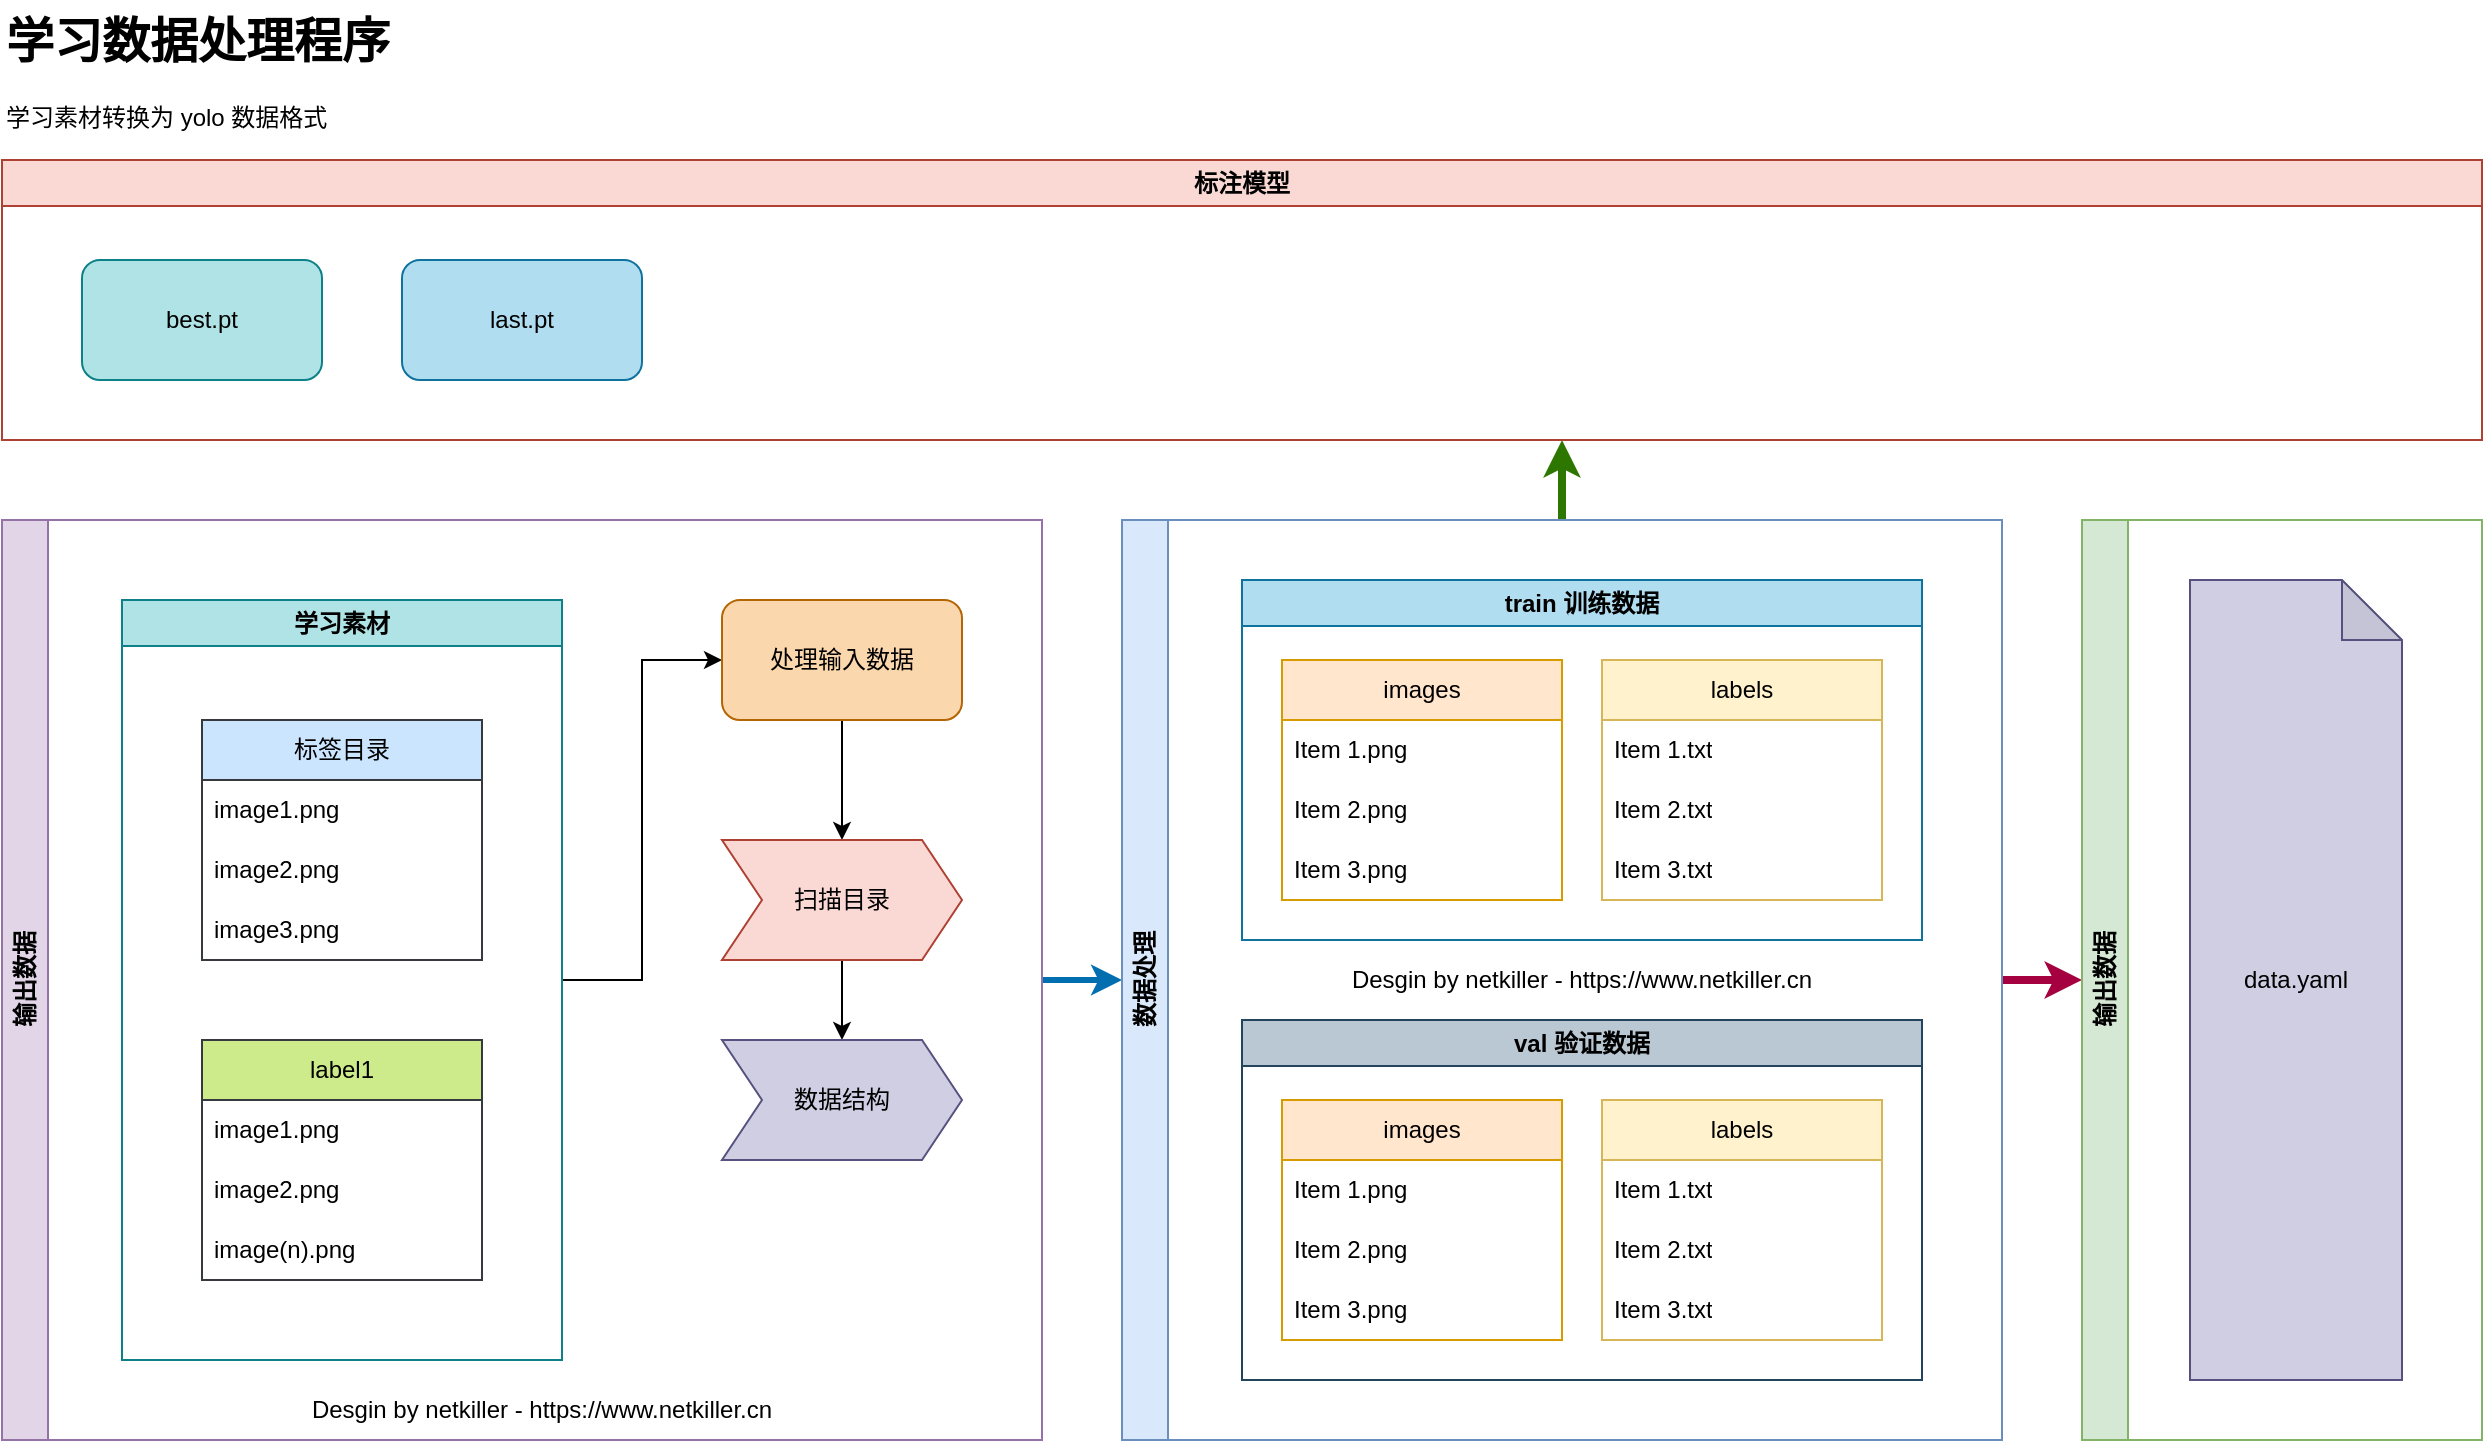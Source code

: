 <mxfile version="25.0.2" pages="5">
  <diagram name="第 1 页" id="Ffwltd-BkTj_wZPP68Y4">
    <mxGraphModel dx="2389" dy="1037" grid="1" gridSize="10" guides="1" tooltips="1" connect="1" arrows="1" fold="1" page="1" pageScale="1" pageWidth="827" pageHeight="1169" math="0" shadow="0">
      <root>
        <mxCell id="0" />
        <mxCell id="1" parent="0" />
        <mxCell id="ByIDOS2-gOjzDxIdcaOW-25" style="edgeStyle=orthogonalEdgeStyle;rounded=0;orthogonalLoop=1;jettySize=auto;html=1;strokeWidth=3;fillColor=#1ba1e2;strokeColor=#006EAF;" parent="1" source="ByIDOS2-gOjzDxIdcaOW-9" target="ByIDOS2-gOjzDxIdcaOW-24" edge="1">
          <mxGeometry relative="1" as="geometry" />
        </mxCell>
        <mxCell id="ByIDOS2-gOjzDxIdcaOW-9" value="输出数据" style="swimlane;horizontal=0;whiteSpace=wrap;html=1;fillColor=#e1d5e7;strokeColor=#9673a6;" parent="1" vertex="1">
          <mxGeometry x="-760" y="300" width="520" height="460" as="geometry" />
        </mxCell>
        <mxCell id="ByIDOS2-gOjzDxIdcaOW-19" style="edgeStyle=orthogonalEdgeStyle;rounded=0;orthogonalLoop=1;jettySize=auto;html=1;" parent="ByIDOS2-gOjzDxIdcaOW-9" source="ByIDOS2-gOjzDxIdcaOW-1" target="ByIDOS2-gOjzDxIdcaOW-18" edge="1">
          <mxGeometry relative="1" as="geometry" />
        </mxCell>
        <mxCell id="ByIDOS2-gOjzDxIdcaOW-1" value="学习素材" style="swimlane;whiteSpace=wrap;html=1;fillColor=#b0e3e6;strokeColor=#0e8088;" parent="ByIDOS2-gOjzDxIdcaOW-9" vertex="1">
          <mxGeometry x="60" y="40" width="220" height="380" as="geometry" />
        </mxCell>
        <mxCell id="ByIDOS2-gOjzDxIdcaOW-4" value="标签目录" style="swimlane;fontStyle=0;childLayout=stackLayout;horizontal=1;startSize=30;horizontalStack=0;resizeParent=1;resizeParentMax=0;resizeLast=0;collapsible=1;marginBottom=0;whiteSpace=wrap;html=1;fillColor=#cce5ff;strokeColor=#36393d;" parent="ByIDOS2-gOjzDxIdcaOW-1" vertex="1">
          <mxGeometry x="40" y="60" width="140" height="120" as="geometry" />
        </mxCell>
        <mxCell id="ByIDOS2-gOjzDxIdcaOW-5" value="image1.png" style="text;strokeColor=none;fillColor=none;align=left;verticalAlign=middle;spacingLeft=4;spacingRight=4;overflow=hidden;points=[[0,0.5],[1,0.5]];portConstraint=eastwest;rotatable=0;whiteSpace=wrap;html=1;" parent="ByIDOS2-gOjzDxIdcaOW-4" vertex="1">
          <mxGeometry y="30" width="140" height="30" as="geometry" />
        </mxCell>
        <mxCell id="ByIDOS2-gOjzDxIdcaOW-6" value="image2.png" style="text;strokeColor=none;fillColor=none;align=left;verticalAlign=middle;spacingLeft=4;spacingRight=4;overflow=hidden;points=[[0,0.5],[1,0.5]];portConstraint=eastwest;rotatable=0;whiteSpace=wrap;html=1;" parent="ByIDOS2-gOjzDxIdcaOW-4" vertex="1">
          <mxGeometry y="60" width="140" height="30" as="geometry" />
        </mxCell>
        <mxCell id="ByIDOS2-gOjzDxIdcaOW-7" value="image3.png" style="text;strokeColor=none;fillColor=none;align=left;verticalAlign=middle;spacingLeft=4;spacingRight=4;overflow=hidden;points=[[0,0.5],[1,0.5]];portConstraint=eastwest;rotatable=0;whiteSpace=wrap;html=1;" parent="ByIDOS2-gOjzDxIdcaOW-4" vertex="1">
          <mxGeometry y="90" width="140" height="30" as="geometry" />
        </mxCell>
        <mxCell id="ByIDOS2-gOjzDxIdcaOW-14" value="label1" style="swimlane;fontStyle=0;childLayout=stackLayout;horizontal=1;startSize=30;horizontalStack=0;resizeParent=1;resizeParentMax=0;resizeLast=0;collapsible=1;marginBottom=0;whiteSpace=wrap;html=1;fillColor=#cdeb8b;strokeColor=#36393d;" parent="ByIDOS2-gOjzDxIdcaOW-1" vertex="1">
          <mxGeometry x="40" y="220" width="140" height="120" as="geometry" />
        </mxCell>
        <mxCell id="ByIDOS2-gOjzDxIdcaOW-15" value="image1.png" style="text;strokeColor=none;fillColor=none;align=left;verticalAlign=middle;spacingLeft=4;spacingRight=4;overflow=hidden;points=[[0,0.5],[1,0.5]];portConstraint=eastwest;rotatable=0;whiteSpace=wrap;html=1;" parent="ByIDOS2-gOjzDxIdcaOW-14" vertex="1">
          <mxGeometry y="30" width="140" height="30" as="geometry" />
        </mxCell>
        <mxCell id="ByIDOS2-gOjzDxIdcaOW-16" value="image2.png" style="text;strokeColor=none;fillColor=none;align=left;verticalAlign=middle;spacingLeft=4;spacingRight=4;overflow=hidden;points=[[0,0.5],[1,0.5]];portConstraint=eastwest;rotatable=0;whiteSpace=wrap;html=1;" parent="ByIDOS2-gOjzDxIdcaOW-14" vertex="1">
          <mxGeometry y="60" width="140" height="30" as="geometry" />
        </mxCell>
        <mxCell id="ByIDOS2-gOjzDxIdcaOW-17" value="image(n).png" style="text;strokeColor=none;fillColor=none;align=left;verticalAlign=middle;spacingLeft=4;spacingRight=4;overflow=hidden;points=[[0,0.5],[1,0.5]];portConstraint=eastwest;rotatable=0;whiteSpace=wrap;html=1;" parent="ByIDOS2-gOjzDxIdcaOW-14" vertex="1">
          <mxGeometry y="90" width="140" height="30" as="geometry" />
        </mxCell>
        <mxCell id="ByIDOS2-gOjzDxIdcaOW-21" style="edgeStyle=orthogonalEdgeStyle;rounded=0;orthogonalLoop=1;jettySize=auto;html=1;" parent="ByIDOS2-gOjzDxIdcaOW-9" source="ByIDOS2-gOjzDxIdcaOW-18" target="ByIDOS2-gOjzDxIdcaOW-20" edge="1">
          <mxGeometry relative="1" as="geometry" />
        </mxCell>
        <mxCell id="ByIDOS2-gOjzDxIdcaOW-18" value="处理输入数据" style="rounded=1;whiteSpace=wrap;html=1;fillColor=#fad7ac;strokeColor=#b46504;" parent="ByIDOS2-gOjzDxIdcaOW-9" vertex="1">
          <mxGeometry x="360" y="40" width="120" height="60" as="geometry" />
        </mxCell>
        <mxCell id="ByIDOS2-gOjzDxIdcaOW-23" style="edgeStyle=orthogonalEdgeStyle;rounded=0;orthogonalLoop=1;jettySize=auto;html=1;" parent="ByIDOS2-gOjzDxIdcaOW-9" source="ByIDOS2-gOjzDxIdcaOW-20" target="ByIDOS2-gOjzDxIdcaOW-22" edge="1">
          <mxGeometry relative="1" as="geometry" />
        </mxCell>
        <mxCell id="ByIDOS2-gOjzDxIdcaOW-20" value="扫描目录" style="shape=step;perimeter=stepPerimeter;whiteSpace=wrap;html=1;fixedSize=1;fillColor=#fad9d5;strokeColor=#ae4132;" parent="ByIDOS2-gOjzDxIdcaOW-9" vertex="1">
          <mxGeometry x="360" y="160" width="120" height="60" as="geometry" />
        </mxCell>
        <mxCell id="ByIDOS2-gOjzDxIdcaOW-22" value="数据结构" style="shape=step;perimeter=stepPerimeter;whiteSpace=wrap;html=1;fixedSize=1;fillColor=#d0cee2;strokeColor=#56517e;" parent="ByIDOS2-gOjzDxIdcaOW-9" vertex="1">
          <mxGeometry x="360" y="260" width="120" height="60" as="geometry" />
        </mxCell>
        <mxCell id="ByIDOS2-gOjzDxIdcaOW-44" value="Desgin by netkiller - https://www.netkiller.cn" style="text;html=1;align=center;verticalAlign=middle;whiteSpace=wrap;rounded=0;" parent="ByIDOS2-gOjzDxIdcaOW-9" vertex="1">
          <mxGeometry x="60" y="430" width="420" height="30" as="geometry" />
        </mxCell>
        <mxCell id="ByIDOS2-gOjzDxIdcaOW-41" style="edgeStyle=orthogonalEdgeStyle;rounded=0;orthogonalLoop=1;jettySize=auto;html=1;strokeWidth=4;fillColor=#d80073;strokeColor=#A50040;" parent="1" source="ByIDOS2-gOjzDxIdcaOW-24" target="ByIDOS2-gOjzDxIdcaOW-39" edge="1">
          <mxGeometry relative="1" as="geometry" />
        </mxCell>
        <mxCell id="PeB-FGqKaeeglwtafQI2-4" style="edgeStyle=orthogonalEdgeStyle;rounded=0;orthogonalLoop=1;jettySize=auto;html=1;strokeWidth=4;fillColor=#60a917;strokeColor=#2D7600;" edge="1" parent="1" source="ByIDOS2-gOjzDxIdcaOW-24">
          <mxGeometry relative="1" as="geometry">
            <mxPoint x="20" y="260" as="targetPoint" />
          </mxGeometry>
        </mxCell>
        <mxCell id="ByIDOS2-gOjzDxIdcaOW-24" value="数据处理" style="swimlane;horizontal=0;whiteSpace=wrap;html=1;fillColor=#dae8fc;strokeColor=#6c8ebf;" parent="1" vertex="1">
          <mxGeometry x="-200" y="300" width="440" height="460" as="geometry" />
        </mxCell>
        <mxCell id="ByIDOS2-gOjzDxIdcaOW-2" value="train 训练数据" style="swimlane;whiteSpace=wrap;html=1;fillColor=#b1ddf0;strokeColor=#10739e;" parent="ByIDOS2-gOjzDxIdcaOW-24" vertex="1">
          <mxGeometry x="60" y="30" width="340" height="180" as="geometry" />
        </mxCell>
        <mxCell id="ByIDOS2-gOjzDxIdcaOW-10" value="images" style="swimlane;fontStyle=0;childLayout=stackLayout;horizontal=1;startSize=30;horizontalStack=0;resizeParent=1;resizeParentMax=0;resizeLast=0;collapsible=1;marginBottom=0;whiteSpace=wrap;html=1;fillColor=#ffe6cc;strokeColor=#d79b00;" parent="ByIDOS2-gOjzDxIdcaOW-2" vertex="1">
          <mxGeometry x="20" y="40" width="140" height="120" as="geometry" />
        </mxCell>
        <mxCell id="ByIDOS2-gOjzDxIdcaOW-11" value="Item 1.png" style="text;strokeColor=none;fillColor=none;align=left;verticalAlign=middle;spacingLeft=4;spacingRight=4;overflow=hidden;points=[[0,0.5],[1,0.5]];portConstraint=eastwest;rotatable=0;whiteSpace=wrap;html=1;" parent="ByIDOS2-gOjzDxIdcaOW-10" vertex="1">
          <mxGeometry y="30" width="140" height="30" as="geometry" />
        </mxCell>
        <mxCell id="ByIDOS2-gOjzDxIdcaOW-12" value="Item 2.png" style="text;strokeColor=none;fillColor=none;align=left;verticalAlign=middle;spacingLeft=4;spacingRight=4;overflow=hidden;points=[[0,0.5],[1,0.5]];portConstraint=eastwest;rotatable=0;whiteSpace=wrap;html=1;" parent="ByIDOS2-gOjzDxIdcaOW-10" vertex="1">
          <mxGeometry y="60" width="140" height="30" as="geometry" />
        </mxCell>
        <mxCell id="ByIDOS2-gOjzDxIdcaOW-13" value="Item 3.png" style="text;strokeColor=none;fillColor=none;align=left;verticalAlign=middle;spacingLeft=4;spacingRight=4;overflow=hidden;points=[[0,0.5],[1,0.5]];portConstraint=eastwest;rotatable=0;whiteSpace=wrap;html=1;" parent="ByIDOS2-gOjzDxIdcaOW-10" vertex="1">
          <mxGeometry y="90" width="140" height="30" as="geometry" />
        </mxCell>
        <mxCell id="ByIDOS2-gOjzDxIdcaOW-26" value="labels" style="swimlane;fontStyle=0;childLayout=stackLayout;horizontal=1;startSize=30;horizontalStack=0;resizeParent=1;resizeParentMax=0;resizeLast=0;collapsible=1;marginBottom=0;whiteSpace=wrap;html=1;fillColor=#fff2cc;strokeColor=#d6b656;" parent="ByIDOS2-gOjzDxIdcaOW-2" vertex="1">
          <mxGeometry x="180" y="40" width="140" height="120" as="geometry" />
        </mxCell>
        <mxCell id="ByIDOS2-gOjzDxIdcaOW-27" value="Item 1.txt" style="text;strokeColor=none;fillColor=none;align=left;verticalAlign=middle;spacingLeft=4;spacingRight=4;overflow=hidden;points=[[0,0.5],[1,0.5]];portConstraint=eastwest;rotatable=0;whiteSpace=wrap;html=1;" parent="ByIDOS2-gOjzDxIdcaOW-26" vertex="1">
          <mxGeometry y="30" width="140" height="30" as="geometry" />
        </mxCell>
        <mxCell id="ByIDOS2-gOjzDxIdcaOW-28" value="Item 2.txt" style="text;strokeColor=none;fillColor=none;align=left;verticalAlign=middle;spacingLeft=4;spacingRight=4;overflow=hidden;points=[[0,0.5],[1,0.5]];portConstraint=eastwest;rotatable=0;whiteSpace=wrap;html=1;" parent="ByIDOS2-gOjzDxIdcaOW-26" vertex="1">
          <mxGeometry y="60" width="140" height="30" as="geometry" />
        </mxCell>
        <mxCell id="ByIDOS2-gOjzDxIdcaOW-29" value="Item 3.txt" style="text;strokeColor=none;fillColor=none;align=left;verticalAlign=middle;spacingLeft=4;spacingRight=4;overflow=hidden;points=[[0,0.5],[1,0.5]];portConstraint=eastwest;rotatable=0;whiteSpace=wrap;html=1;" parent="ByIDOS2-gOjzDxIdcaOW-26" vertex="1">
          <mxGeometry y="90" width="140" height="30" as="geometry" />
        </mxCell>
        <mxCell id="ByIDOS2-gOjzDxIdcaOW-30" value="val 验证数据" style="swimlane;whiteSpace=wrap;html=1;startSize=23;fillColor=#bac8d3;strokeColor=#23445d;" parent="ByIDOS2-gOjzDxIdcaOW-24" vertex="1">
          <mxGeometry x="60" y="250" width="340" height="180" as="geometry" />
        </mxCell>
        <mxCell id="ByIDOS2-gOjzDxIdcaOW-31" value="images" style="swimlane;fontStyle=0;childLayout=stackLayout;horizontal=1;startSize=30;horizontalStack=0;resizeParent=1;resizeParentMax=0;resizeLast=0;collapsible=1;marginBottom=0;whiteSpace=wrap;html=1;fillColor=#ffe6cc;strokeColor=#d79b00;" parent="ByIDOS2-gOjzDxIdcaOW-30" vertex="1">
          <mxGeometry x="20" y="40" width="140" height="120" as="geometry" />
        </mxCell>
        <mxCell id="ByIDOS2-gOjzDxIdcaOW-32" value="Item 1.png" style="text;strokeColor=none;fillColor=none;align=left;verticalAlign=middle;spacingLeft=4;spacingRight=4;overflow=hidden;points=[[0,0.5],[1,0.5]];portConstraint=eastwest;rotatable=0;whiteSpace=wrap;html=1;" parent="ByIDOS2-gOjzDxIdcaOW-31" vertex="1">
          <mxGeometry y="30" width="140" height="30" as="geometry" />
        </mxCell>
        <mxCell id="ByIDOS2-gOjzDxIdcaOW-33" value="Item 2.png" style="text;strokeColor=none;fillColor=none;align=left;verticalAlign=middle;spacingLeft=4;spacingRight=4;overflow=hidden;points=[[0,0.5],[1,0.5]];portConstraint=eastwest;rotatable=0;whiteSpace=wrap;html=1;" parent="ByIDOS2-gOjzDxIdcaOW-31" vertex="1">
          <mxGeometry y="60" width="140" height="30" as="geometry" />
        </mxCell>
        <mxCell id="ByIDOS2-gOjzDxIdcaOW-34" value="Item 3.png" style="text;strokeColor=none;fillColor=none;align=left;verticalAlign=middle;spacingLeft=4;spacingRight=4;overflow=hidden;points=[[0,0.5],[1,0.5]];portConstraint=eastwest;rotatable=0;whiteSpace=wrap;html=1;" parent="ByIDOS2-gOjzDxIdcaOW-31" vertex="1">
          <mxGeometry y="90" width="140" height="30" as="geometry" />
        </mxCell>
        <mxCell id="ByIDOS2-gOjzDxIdcaOW-35" value="labels" style="swimlane;fontStyle=0;childLayout=stackLayout;horizontal=1;startSize=30;horizontalStack=0;resizeParent=1;resizeParentMax=0;resizeLast=0;collapsible=1;marginBottom=0;whiteSpace=wrap;html=1;fillColor=#fff2cc;strokeColor=#d6b656;" parent="ByIDOS2-gOjzDxIdcaOW-30" vertex="1">
          <mxGeometry x="180" y="40" width="140" height="120" as="geometry" />
        </mxCell>
        <mxCell id="ByIDOS2-gOjzDxIdcaOW-36" value="Item 1.txt" style="text;strokeColor=none;fillColor=none;align=left;verticalAlign=middle;spacingLeft=4;spacingRight=4;overflow=hidden;points=[[0,0.5],[1,0.5]];portConstraint=eastwest;rotatable=0;whiteSpace=wrap;html=1;" parent="ByIDOS2-gOjzDxIdcaOW-35" vertex="1">
          <mxGeometry y="30" width="140" height="30" as="geometry" />
        </mxCell>
        <mxCell id="ByIDOS2-gOjzDxIdcaOW-37" value="Item 2.txt" style="text;strokeColor=none;fillColor=none;align=left;verticalAlign=middle;spacingLeft=4;spacingRight=4;overflow=hidden;points=[[0,0.5],[1,0.5]];portConstraint=eastwest;rotatable=0;whiteSpace=wrap;html=1;" parent="ByIDOS2-gOjzDxIdcaOW-35" vertex="1">
          <mxGeometry y="60" width="140" height="30" as="geometry" />
        </mxCell>
        <mxCell id="ByIDOS2-gOjzDxIdcaOW-38" value="Item 3.txt" style="text;strokeColor=none;fillColor=none;align=left;verticalAlign=middle;spacingLeft=4;spacingRight=4;overflow=hidden;points=[[0,0.5],[1,0.5]];portConstraint=eastwest;rotatable=0;whiteSpace=wrap;html=1;" parent="ByIDOS2-gOjzDxIdcaOW-35" vertex="1">
          <mxGeometry y="90" width="140" height="30" as="geometry" />
        </mxCell>
        <mxCell id="ByIDOS2-gOjzDxIdcaOW-54" value="Desgin by netkiller - https://www.netkiller.cn" style="text;html=1;align=center;verticalAlign=middle;whiteSpace=wrap;rounded=0;" parent="ByIDOS2-gOjzDxIdcaOW-24" vertex="1">
          <mxGeometry x="60" y="215" width="340" height="30" as="geometry" />
        </mxCell>
        <mxCell id="ByIDOS2-gOjzDxIdcaOW-39" value="输出数据" style="swimlane;horizontal=0;whiteSpace=wrap;html=1;fillColor=#d5e8d4;strokeColor=#82b366;" parent="1" vertex="1">
          <mxGeometry x="280" y="300" width="200" height="460" as="geometry" />
        </mxCell>
        <mxCell id="ByIDOS2-gOjzDxIdcaOW-40" value="data.yaml" style="shape=note;whiteSpace=wrap;html=1;backgroundOutline=1;darkOpacity=0.05;fillColor=#d0cee2;strokeColor=#56517e;" parent="ByIDOS2-gOjzDxIdcaOW-39" vertex="1">
          <mxGeometry x="54" y="30" width="106" height="400" as="geometry" />
        </mxCell>
        <mxCell id="ByIDOS2-gOjzDxIdcaOW-43" value="&lt;h1 style=&quot;margin-top: 0px;&quot;&gt;学习数据处理程序&lt;/h1&gt;&lt;p&gt;学习素材转换为 yolo 数据格式&lt;/p&gt;" style="text;html=1;whiteSpace=wrap;overflow=hidden;rounded=0;" parent="1" vertex="1">
          <mxGeometry x="-760" y="40" width="1240" height="120" as="geometry" />
        </mxCell>
        <mxCell id="PeB-FGqKaeeglwtafQI2-1" value="标注模型" style="swimlane;whiteSpace=wrap;html=1;fillColor=#fad9d5;strokeColor=#ae4132;" vertex="1" parent="1">
          <mxGeometry x="-760" y="120" width="1240" height="140" as="geometry" />
        </mxCell>
        <mxCell id="PeB-FGqKaeeglwtafQI2-2" value="best.pt" style="rounded=1;whiteSpace=wrap;html=1;fillColor=#b0e3e6;strokeColor=#0e8088;" vertex="1" parent="PeB-FGqKaeeglwtafQI2-1">
          <mxGeometry x="40" y="50" width="120" height="60" as="geometry" />
        </mxCell>
        <mxCell id="PeB-FGqKaeeglwtafQI2-3" value="last.pt" style="rounded=1;whiteSpace=wrap;html=1;fillColor=#b1ddf0;strokeColor=#10739e;" vertex="1" parent="PeB-FGqKaeeglwtafQI2-1">
          <mxGeometry x="200" y="50" width="120" height="60" as="geometry" />
        </mxCell>
      </root>
    </mxGraphModel>
  </diagram>
  <diagram name="第 1 页 的副本" id="cOLG3Iwond4x4ssMWmET">
    <mxGraphModel dx="2389" dy="1037" grid="1" gridSize="10" guides="1" tooltips="1" connect="1" arrows="1" fold="1" page="1" pageScale="1" pageWidth="827" pageHeight="1169" math="0" shadow="0">
      <root>
        <mxCell id="eR_ALJL87ujzkRqIvzLz-0" />
        <mxCell id="eR_ALJL87ujzkRqIvzLz-1" parent="eR_ALJL87ujzkRqIvzLz-0" />
        <mxCell id="eR_ALJL87ujzkRqIvzLz-2" style="edgeStyle=orthogonalEdgeStyle;rounded=0;orthogonalLoop=1;jettySize=auto;html=1;" parent="eR_ALJL87ujzkRqIvzLz-1" source="eR_ALJL87ujzkRqIvzLz-3" target="eR_ALJL87ujzkRqIvzLz-21" edge="1">
          <mxGeometry relative="1" as="geometry" />
        </mxCell>
        <mxCell id="eR_ALJL87ujzkRqIvzLz-3" value="输出数据" style="swimlane;horizontal=0;whiteSpace=wrap;html=1;fillColor=#e1d5e7;strokeColor=#9673a6;" parent="eR_ALJL87ujzkRqIvzLz-1" vertex="1">
          <mxGeometry x="-760" y="120" width="520" height="460" as="geometry" />
        </mxCell>
        <mxCell id="eR_ALJL87ujzkRqIvzLz-4" style="edgeStyle=orthogonalEdgeStyle;rounded=0;orthogonalLoop=1;jettySize=auto;html=1;" parent="eR_ALJL87ujzkRqIvzLz-3" source="eR_ALJL87ujzkRqIvzLz-5" target="eR_ALJL87ujzkRqIvzLz-15" edge="1">
          <mxGeometry relative="1" as="geometry" />
        </mxCell>
        <mxCell id="eR_ALJL87ujzkRqIvzLz-5" value="学习素材" style="swimlane;whiteSpace=wrap;html=1;fillColor=#b0e3e6;strokeColor=#0e8088;" parent="eR_ALJL87ujzkRqIvzLz-3" vertex="1">
          <mxGeometry x="60" y="40" width="220" height="380" as="geometry" />
        </mxCell>
        <mxCell id="eR_ALJL87ujzkRqIvzLz-6" value="标签目录" style="swimlane;fontStyle=0;childLayout=stackLayout;horizontal=1;startSize=30;horizontalStack=0;resizeParent=1;resizeParentMax=0;resizeLast=0;collapsible=1;marginBottom=0;whiteSpace=wrap;html=1;fillColor=#cce5ff;strokeColor=#36393d;" parent="eR_ALJL87ujzkRqIvzLz-5" vertex="1">
          <mxGeometry x="40" y="60" width="140" height="120" as="geometry" />
        </mxCell>
        <mxCell id="eR_ALJL87ujzkRqIvzLz-7" value="image1.png" style="text;strokeColor=none;fillColor=none;align=left;verticalAlign=middle;spacingLeft=4;spacingRight=4;overflow=hidden;points=[[0,0.5],[1,0.5]];portConstraint=eastwest;rotatable=0;whiteSpace=wrap;html=1;" parent="eR_ALJL87ujzkRqIvzLz-6" vertex="1">
          <mxGeometry y="30" width="140" height="30" as="geometry" />
        </mxCell>
        <mxCell id="eR_ALJL87ujzkRqIvzLz-8" value="image2.png" style="text;strokeColor=none;fillColor=none;align=left;verticalAlign=middle;spacingLeft=4;spacingRight=4;overflow=hidden;points=[[0,0.5],[1,0.5]];portConstraint=eastwest;rotatable=0;whiteSpace=wrap;html=1;" parent="eR_ALJL87ujzkRqIvzLz-6" vertex="1">
          <mxGeometry y="60" width="140" height="30" as="geometry" />
        </mxCell>
        <mxCell id="eR_ALJL87ujzkRqIvzLz-9" value="image3.png" style="text;strokeColor=none;fillColor=none;align=left;verticalAlign=middle;spacingLeft=4;spacingRight=4;overflow=hidden;points=[[0,0.5],[1,0.5]];portConstraint=eastwest;rotatable=0;whiteSpace=wrap;html=1;" parent="eR_ALJL87ujzkRqIvzLz-6" vertex="1">
          <mxGeometry y="90" width="140" height="30" as="geometry" />
        </mxCell>
        <mxCell id="eR_ALJL87ujzkRqIvzLz-10" value="label1" style="swimlane;fontStyle=0;childLayout=stackLayout;horizontal=1;startSize=30;horizontalStack=0;resizeParent=1;resizeParentMax=0;resizeLast=0;collapsible=1;marginBottom=0;whiteSpace=wrap;html=1;fillColor=#cdeb8b;strokeColor=#36393d;" parent="eR_ALJL87ujzkRqIvzLz-5" vertex="1">
          <mxGeometry x="40" y="220" width="140" height="120" as="geometry" />
        </mxCell>
        <mxCell id="eR_ALJL87ujzkRqIvzLz-11" value="image1.png" style="text;strokeColor=none;fillColor=none;align=left;verticalAlign=middle;spacingLeft=4;spacingRight=4;overflow=hidden;points=[[0,0.5],[1,0.5]];portConstraint=eastwest;rotatable=0;whiteSpace=wrap;html=1;" parent="eR_ALJL87ujzkRqIvzLz-10" vertex="1">
          <mxGeometry y="30" width="140" height="30" as="geometry" />
        </mxCell>
        <mxCell id="eR_ALJL87ujzkRqIvzLz-12" value="image2.png" style="text;strokeColor=none;fillColor=none;align=left;verticalAlign=middle;spacingLeft=4;spacingRight=4;overflow=hidden;points=[[0,0.5],[1,0.5]];portConstraint=eastwest;rotatable=0;whiteSpace=wrap;html=1;" parent="eR_ALJL87ujzkRqIvzLz-10" vertex="1">
          <mxGeometry y="60" width="140" height="30" as="geometry" />
        </mxCell>
        <mxCell id="eR_ALJL87ujzkRqIvzLz-13" value="image(n).png" style="text;strokeColor=none;fillColor=none;align=left;verticalAlign=middle;spacingLeft=4;spacingRight=4;overflow=hidden;points=[[0,0.5],[1,0.5]];portConstraint=eastwest;rotatable=0;whiteSpace=wrap;html=1;" parent="eR_ALJL87ujzkRqIvzLz-10" vertex="1">
          <mxGeometry y="90" width="140" height="30" as="geometry" />
        </mxCell>
        <mxCell id="eR_ALJL87ujzkRqIvzLz-14" style="edgeStyle=orthogonalEdgeStyle;rounded=0;orthogonalLoop=1;jettySize=auto;html=1;" parent="eR_ALJL87ujzkRqIvzLz-3" source="eR_ALJL87ujzkRqIvzLz-15" target="eR_ALJL87ujzkRqIvzLz-17" edge="1">
          <mxGeometry relative="1" as="geometry" />
        </mxCell>
        <mxCell id="eR_ALJL87ujzkRqIvzLz-15" value="处理输入数据" style="rounded=1;whiteSpace=wrap;html=1;fillColor=#fad7ac;strokeColor=#b46504;" parent="eR_ALJL87ujzkRqIvzLz-3" vertex="1">
          <mxGeometry x="360" y="40" width="120" height="60" as="geometry" />
        </mxCell>
        <mxCell id="eR_ALJL87ujzkRqIvzLz-16" style="edgeStyle=orthogonalEdgeStyle;rounded=0;orthogonalLoop=1;jettySize=auto;html=1;" parent="eR_ALJL87ujzkRqIvzLz-3" source="eR_ALJL87ujzkRqIvzLz-17" target="eR_ALJL87ujzkRqIvzLz-18" edge="1">
          <mxGeometry relative="1" as="geometry" />
        </mxCell>
        <mxCell id="eR_ALJL87ujzkRqIvzLz-17" value="扫描目录" style="shape=step;perimeter=stepPerimeter;whiteSpace=wrap;html=1;fixedSize=1;fillColor=#fad9d5;strokeColor=#ae4132;" parent="eR_ALJL87ujzkRqIvzLz-3" vertex="1">
          <mxGeometry x="360" y="160" width="120" height="60" as="geometry" />
        </mxCell>
        <mxCell id="eR_ALJL87ujzkRqIvzLz-18" value="数据结构" style="shape=step;perimeter=stepPerimeter;whiteSpace=wrap;html=1;fixedSize=1;fillColor=#d0cee2;strokeColor=#56517e;" parent="eR_ALJL87ujzkRqIvzLz-3" vertex="1">
          <mxGeometry x="360" y="260" width="120" height="60" as="geometry" />
        </mxCell>
        <mxCell id="eR_ALJL87ujzkRqIvzLz-20" style="edgeStyle=orthogonalEdgeStyle;rounded=0;orthogonalLoop=1;jettySize=auto;html=1;" parent="eR_ALJL87ujzkRqIvzLz-1" source="eR_ALJL87ujzkRqIvzLz-21" target="eR_ALJL87ujzkRqIvzLz-41" edge="1">
          <mxGeometry relative="1" as="geometry" />
        </mxCell>
        <mxCell id="eR_ALJL87ujzkRqIvzLz-21" value="数据处理" style="swimlane;horizontal=0;whiteSpace=wrap;html=1;fillColor=#dae8fc;strokeColor=#6c8ebf;" parent="eR_ALJL87ujzkRqIvzLz-1" vertex="1">
          <mxGeometry x="-200" y="120" width="440" height="460" as="geometry" />
        </mxCell>
        <mxCell id="eR_ALJL87ujzkRqIvzLz-22" value="train 训练数据" style="swimlane;whiteSpace=wrap;html=1;fillColor=#b1ddf0;strokeColor=#10739e;" parent="eR_ALJL87ujzkRqIvzLz-21" vertex="1">
          <mxGeometry x="60" y="30" width="340" height="180" as="geometry" />
        </mxCell>
        <mxCell id="eR_ALJL87ujzkRqIvzLz-23" value="images" style="swimlane;fontStyle=0;childLayout=stackLayout;horizontal=1;startSize=30;horizontalStack=0;resizeParent=1;resizeParentMax=0;resizeLast=0;collapsible=1;marginBottom=0;whiteSpace=wrap;html=1;fillColor=#ffe6cc;strokeColor=#d79b00;" parent="eR_ALJL87ujzkRqIvzLz-22" vertex="1">
          <mxGeometry x="20" y="40" width="140" height="120" as="geometry" />
        </mxCell>
        <mxCell id="eR_ALJL87ujzkRqIvzLz-24" value="Item 1.png" style="text;strokeColor=none;fillColor=none;align=left;verticalAlign=middle;spacingLeft=4;spacingRight=4;overflow=hidden;points=[[0,0.5],[1,0.5]];portConstraint=eastwest;rotatable=0;whiteSpace=wrap;html=1;" parent="eR_ALJL87ujzkRqIvzLz-23" vertex="1">
          <mxGeometry y="30" width="140" height="30" as="geometry" />
        </mxCell>
        <mxCell id="eR_ALJL87ujzkRqIvzLz-25" value="Item 2.png" style="text;strokeColor=none;fillColor=none;align=left;verticalAlign=middle;spacingLeft=4;spacingRight=4;overflow=hidden;points=[[0,0.5],[1,0.5]];portConstraint=eastwest;rotatable=0;whiteSpace=wrap;html=1;" parent="eR_ALJL87ujzkRqIvzLz-23" vertex="1">
          <mxGeometry y="60" width="140" height="30" as="geometry" />
        </mxCell>
        <mxCell id="eR_ALJL87ujzkRqIvzLz-26" value="Item 3.png" style="text;strokeColor=none;fillColor=none;align=left;verticalAlign=middle;spacingLeft=4;spacingRight=4;overflow=hidden;points=[[0,0.5],[1,0.5]];portConstraint=eastwest;rotatable=0;whiteSpace=wrap;html=1;" parent="eR_ALJL87ujzkRqIvzLz-23" vertex="1">
          <mxGeometry y="90" width="140" height="30" as="geometry" />
        </mxCell>
        <mxCell id="eR_ALJL87ujzkRqIvzLz-27" value="labels" style="swimlane;fontStyle=0;childLayout=stackLayout;horizontal=1;startSize=30;horizontalStack=0;resizeParent=1;resizeParentMax=0;resizeLast=0;collapsible=1;marginBottom=0;whiteSpace=wrap;html=1;fillColor=#fff2cc;strokeColor=#d6b656;" parent="eR_ALJL87ujzkRqIvzLz-22" vertex="1">
          <mxGeometry x="180" y="40" width="140" height="120" as="geometry" />
        </mxCell>
        <mxCell id="eR_ALJL87ujzkRqIvzLz-28" value="Item 1.txt" style="text;strokeColor=none;fillColor=none;align=left;verticalAlign=middle;spacingLeft=4;spacingRight=4;overflow=hidden;points=[[0,0.5],[1,0.5]];portConstraint=eastwest;rotatable=0;whiteSpace=wrap;html=1;" parent="eR_ALJL87ujzkRqIvzLz-27" vertex="1">
          <mxGeometry y="30" width="140" height="30" as="geometry" />
        </mxCell>
        <mxCell id="eR_ALJL87ujzkRqIvzLz-29" value="Item 2.txt" style="text;strokeColor=none;fillColor=none;align=left;verticalAlign=middle;spacingLeft=4;spacingRight=4;overflow=hidden;points=[[0,0.5],[1,0.5]];portConstraint=eastwest;rotatable=0;whiteSpace=wrap;html=1;" parent="eR_ALJL87ujzkRqIvzLz-27" vertex="1">
          <mxGeometry y="60" width="140" height="30" as="geometry" />
        </mxCell>
        <mxCell id="eR_ALJL87ujzkRqIvzLz-30" value="Item 3.txt" style="text;strokeColor=none;fillColor=none;align=left;verticalAlign=middle;spacingLeft=4;spacingRight=4;overflow=hidden;points=[[0,0.5],[1,0.5]];portConstraint=eastwest;rotatable=0;whiteSpace=wrap;html=1;" parent="eR_ALJL87ujzkRqIvzLz-27" vertex="1">
          <mxGeometry y="90" width="140" height="30" as="geometry" />
        </mxCell>
        <mxCell id="eR_ALJL87ujzkRqIvzLz-31" value="val 验证数据" style="swimlane;whiteSpace=wrap;html=1;startSize=23;fillColor=#bac8d3;strokeColor=#23445d;" parent="eR_ALJL87ujzkRqIvzLz-21" vertex="1">
          <mxGeometry x="60" y="250" width="340" height="180" as="geometry" />
        </mxCell>
        <mxCell id="eR_ALJL87ujzkRqIvzLz-32" value="images" style="swimlane;fontStyle=0;childLayout=stackLayout;horizontal=1;startSize=30;horizontalStack=0;resizeParent=1;resizeParentMax=0;resizeLast=0;collapsible=1;marginBottom=0;whiteSpace=wrap;html=1;fillColor=#ffe6cc;strokeColor=#d79b00;" parent="eR_ALJL87ujzkRqIvzLz-31" vertex="1">
          <mxGeometry x="20" y="40" width="140" height="120" as="geometry" />
        </mxCell>
        <mxCell id="eR_ALJL87ujzkRqIvzLz-33" value="Item 1.png" style="text;strokeColor=none;fillColor=none;align=left;verticalAlign=middle;spacingLeft=4;spacingRight=4;overflow=hidden;points=[[0,0.5],[1,0.5]];portConstraint=eastwest;rotatable=0;whiteSpace=wrap;html=1;" parent="eR_ALJL87ujzkRqIvzLz-32" vertex="1">
          <mxGeometry y="30" width="140" height="30" as="geometry" />
        </mxCell>
        <mxCell id="eR_ALJL87ujzkRqIvzLz-34" value="Item 2.png" style="text;strokeColor=none;fillColor=none;align=left;verticalAlign=middle;spacingLeft=4;spacingRight=4;overflow=hidden;points=[[0,0.5],[1,0.5]];portConstraint=eastwest;rotatable=0;whiteSpace=wrap;html=1;" parent="eR_ALJL87ujzkRqIvzLz-32" vertex="1">
          <mxGeometry y="60" width="140" height="30" as="geometry" />
        </mxCell>
        <mxCell id="eR_ALJL87ujzkRqIvzLz-35" value="Item 3.png" style="text;strokeColor=none;fillColor=none;align=left;verticalAlign=middle;spacingLeft=4;spacingRight=4;overflow=hidden;points=[[0,0.5],[1,0.5]];portConstraint=eastwest;rotatable=0;whiteSpace=wrap;html=1;" parent="eR_ALJL87ujzkRqIvzLz-32" vertex="1">
          <mxGeometry y="90" width="140" height="30" as="geometry" />
        </mxCell>
        <mxCell id="eR_ALJL87ujzkRqIvzLz-36" value="labels" style="swimlane;fontStyle=0;childLayout=stackLayout;horizontal=1;startSize=30;horizontalStack=0;resizeParent=1;resizeParentMax=0;resizeLast=0;collapsible=1;marginBottom=0;whiteSpace=wrap;html=1;fillColor=#fff2cc;strokeColor=#d6b656;" parent="eR_ALJL87ujzkRqIvzLz-31" vertex="1">
          <mxGeometry x="180" y="40" width="140" height="120" as="geometry" />
        </mxCell>
        <mxCell id="eR_ALJL87ujzkRqIvzLz-37" value="Item 1.txt" style="text;strokeColor=none;fillColor=none;align=left;verticalAlign=middle;spacingLeft=4;spacingRight=4;overflow=hidden;points=[[0,0.5],[1,0.5]];portConstraint=eastwest;rotatable=0;whiteSpace=wrap;html=1;" parent="eR_ALJL87ujzkRqIvzLz-36" vertex="1">
          <mxGeometry y="30" width="140" height="30" as="geometry" />
        </mxCell>
        <mxCell id="eR_ALJL87ujzkRqIvzLz-38" value="Item 2.txt" style="text;strokeColor=none;fillColor=none;align=left;verticalAlign=middle;spacingLeft=4;spacingRight=4;overflow=hidden;points=[[0,0.5],[1,0.5]];portConstraint=eastwest;rotatable=0;whiteSpace=wrap;html=1;" parent="eR_ALJL87ujzkRqIvzLz-36" vertex="1">
          <mxGeometry y="60" width="140" height="30" as="geometry" />
        </mxCell>
        <mxCell id="eR_ALJL87ujzkRqIvzLz-39" value="Item 3.txt" style="text;strokeColor=none;fillColor=none;align=left;verticalAlign=middle;spacingLeft=4;spacingRight=4;overflow=hidden;points=[[0,0.5],[1,0.5]];portConstraint=eastwest;rotatable=0;whiteSpace=wrap;html=1;" parent="eR_ALJL87ujzkRqIvzLz-36" vertex="1">
          <mxGeometry y="90" width="140" height="30" as="geometry" />
        </mxCell>
        <mxCell id="eR_ALJL87ujzkRqIvzLz-41" value="输出数据" style="swimlane;horizontal=0;whiteSpace=wrap;html=1;fillColor=#d5e8d4;strokeColor=#82b366;" parent="eR_ALJL87ujzkRqIvzLz-1" vertex="1">
          <mxGeometry x="280" y="120" width="200" height="460" as="geometry" />
        </mxCell>
        <mxCell id="eR_ALJL87ujzkRqIvzLz-42" value="data.yaml" style="shape=note;whiteSpace=wrap;html=1;backgroundOutline=1;darkOpacity=0.05;fillColor=#d0cee2;strokeColor=#56517e;" parent="eR_ALJL87ujzkRqIvzLz-41" vertex="1">
          <mxGeometry x="54" y="30" width="106" height="400" as="geometry" />
        </mxCell>
        <mxCell id="eR_ALJL87ujzkRqIvzLz-43" value="&lt;h1 style=&quot;margin-top: 0px;&quot;&gt;学习数据处理程序&lt;/h1&gt;&lt;p&gt;学习素材转换为 yolo 数据格式&lt;/p&gt;" style="text;html=1;whiteSpace=wrap;overflow=hidden;rounded=0;" parent="eR_ALJL87ujzkRqIvzLz-1" vertex="1">
          <mxGeometry x="-760" y="40" width="1240" height="120" as="geometry" />
        </mxCell>
      </root>
    </mxGraphModel>
  </diagram>
  <diagram id="vuQqh3GSPo777biKYvUQ" name="timeline">
    <mxGraphModel dx="1007" dy="1386" grid="1" gridSize="10" guides="1" tooltips="1" connect="1" arrows="1" fold="1" page="1" pageScale="1" pageWidth="827" pageHeight="1169" math="0" shadow="0">
      <root>
        <mxCell id="0" />
        <mxCell id="1" parent="0" />
        <mxCell id="gbIsVX4wttsSIl1Q2_T3-2" value="" style="endArrow=classic;html=1;rounded=0;strokeWidth=3;" parent="1" edge="1">
          <mxGeometry width="50" height="50" relative="1" as="geometry">
            <mxPoint x="40" y="190" as="sourcePoint" />
            <mxPoint x="1306" y="190" as="targetPoint" />
          </mxGeometry>
        </mxCell>
        <mxCell id="gbIsVX4wttsSIl1Q2_T3-5" value="LeNet" style="shape=callout;whiteSpace=wrap;html=1;perimeter=calloutPerimeter;position2=0.5;base=20;size=40;position=0.38;" parent="1" vertex="1">
          <mxGeometry x="40" y="100" width="80" height="80" as="geometry" />
        </mxCell>
        <mxCell id="gbIsVX4wttsSIl1Q2_T3-6" value="AlexNet" style="shape=callout;whiteSpace=wrap;html=1;perimeter=calloutPerimeter;position2=0.5;base=20;size=40;position=0.38;" parent="1" vertex="1">
          <mxGeometry x="140" y="100" width="80" height="80" as="geometry" />
        </mxCell>
        <mxCell id="gbIsVX4wttsSIl1Q2_T3-7" value="VGG" style="shape=callout;whiteSpace=wrap;html=1;perimeter=calloutPerimeter;position2=0.5;base=20;size=40;position=0.38;" parent="1" vertex="1">
          <mxGeometry x="240" y="100" width="80" height="80" as="geometry" />
        </mxCell>
        <mxCell id="gbIsVX4wttsSIl1Q2_T3-8" value="ResNet" style="shape=callout;whiteSpace=wrap;html=1;perimeter=calloutPerimeter;position2=0.5;base=20;size=40;position=0.38;" parent="1" vertex="1">
          <mxGeometry x="340" y="100" width="80" height="80" as="geometry" />
        </mxCell>
        <mxCell id="gbIsVX4wttsSIl1Q2_T3-9" value="SqueezeNet&lt;div&gt;Yolo v1&lt;/div&gt;" style="shape=callout;whiteSpace=wrap;html=1;perimeter=calloutPerimeter;position2=0.5;base=20;size=40;position=0.38;" parent="1" vertex="1">
          <mxGeometry x="440" y="100" width="80" height="80" as="geometry" />
        </mxCell>
        <mxCell id="gbIsVX4wttsSIl1Q2_T3-10" value="&lt;div&gt;MobileNet v1&lt;/div&gt;SqueezeNet&lt;div&gt;YOLOv2&lt;/div&gt;" style="shape=callout;whiteSpace=wrap;html=1;perimeter=calloutPerimeter;position2=0.5;base=20;size=40;position=0.38;" parent="1" vertex="1">
          <mxGeometry x="540" y="80" width="80" height="100" as="geometry" />
        </mxCell>
        <mxCell id="gbIsVX4wttsSIl1Q2_T3-11" value="1998" style="text;html=1;align=center;verticalAlign=middle;whiteSpace=wrap;rounded=0;" parent="1" vertex="1">
          <mxGeometry x="50" y="200" width="60" height="30" as="geometry" />
        </mxCell>
        <mxCell id="gbIsVX4wttsSIl1Q2_T3-12" value="2012" style="text;html=1;align=center;verticalAlign=middle;whiteSpace=wrap;rounded=0;" parent="1" vertex="1">
          <mxGeometry x="150" y="200" width="60" height="30" as="geometry" />
        </mxCell>
        <mxCell id="gbIsVX4wttsSIl1Q2_T3-13" value="2014" style="text;html=1;align=center;verticalAlign=middle;whiteSpace=wrap;rounded=0;" parent="1" vertex="1">
          <mxGeometry x="250" y="200" width="60" height="30" as="geometry" />
        </mxCell>
        <mxCell id="gbIsVX4wttsSIl1Q2_T3-14" value="2015" style="text;html=1;align=center;verticalAlign=middle;whiteSpace=wrap;rounded=0;" parent="1" vertex="1">
          <mxGeometry x="350" y="200" width="60" height="30" as="geometry" />
        </mxCell>
        <mxCell id="gbIsVX4wttsSIl1Q2_T3-15" value="2016" style="text;html=1;align=center;verticalAlign=middle;whiteSpace=wrap;rounded=0;" parent="1" vertex="1">
          <mxGeometry x="450" y="200" width="60" height="30" as="geometry" />
        </mxCell>
        <mxCell id="gbIsVX4wttsSIl1Q2_T3-16" value="&lt;div&gt;MobileNet v2&lt;/div&gt;NASNet&lt;div&gt;YOLOv3&lt;/div&gt;" style="shape=callout;whiteSpace=wrap;html=1;perimeter=calloutPerimeter;position2=0.5;base=20;size=40;position=0.38;" parent="1" vertex="1">
          <mxGeometry x="640" y="80" width="80" height="100" as="geometry" />
        </mxCell>
        <mxCell id="gbIsVX4wttsSIl1Q2_T3-17" value="&lt;div&gt;MobileNet v3&lt;/div&gt;MnasNet" style="shape=callout;whiteSpace=wrap;html=1;perimeter=calloutPerimeter;position2=0.5;base=20;size=40;position=0.38;" parent="1" vertex="1">
          <mxGeometry x="740" y="100" width="80" height="80" as="geometry" />
        </mxCell>
        <mxCell id="gbIsVX4wttsSIl1Q2_T3-18" value="2017" style="text;html=1;align=center;verticalAlign=middle;whiteSpace=wrap;rounded=0;" parent="1" vertex="1">
          <mxGeometry x="550" y="200" width="60" height="30" as="geometry" />
        </mxCell>
        <mxCell id="gbIsVX4wttsSIl1Q2_T3-19" value="2018" style="text;html=1;align=center;verticalAlign=middle;whiteSpace=wrap;rounded=0;" parent="1" vertex="1">
          <mxGeometry x="650" y="200" width="60" height="30" as="geometry" />
        </mxCell>
        <mxCell id="gbIsVX4wttsSIl1Q2_T3-20" value="2019" style="text;html=1;align=center;verticalAlign=middle;whiteSpace=wrap;rounded=0;" parent="1" vertex="1">
          <mxGeometry x="750" y="200" width="60" height="30" as="geometry" />
        </mxCell>
        <mxCell id="gbIsVX4wttsSIl1Q2_T3-21" value="YOLOv4&lt;div&gt;&lt;/div&gt;&lt;div&gt;YOLOv5&lt;span style=&quot;text-wrap: nowrap; color: rgba(0, 0, 0, 0); font-family: monospace; font-size: 0px; text-align: start;&quot;&gt;%3CmxGraphModel%3E%3Croot%3E%3CmxCell%20id%3D%220%22%2F%3E%3CmxCell%20id%3D%221%22%20parent%3D%220%22%2F%3E%3CmxCell%20id%3D%222%22%20value%3D%22YOLOv4%26lt%3Bdiv%26gt%3B%26lt%3B%2Fdiv%26gt%3B%22%20style%3D%22shape%3Dcallout%3BwhiteSpace%3Dwrap%3Bhtml%3D1%3Bperimeter%3DcalloutPerimeter%3Bposition2%3D0.5%3Bbase%3D20%3Bsize%3D40%3Bposition%3D0.38%3B%22%20vertex%3D%221%22%20parent%3D%221%22%3E%3CmxGeometry%20x%3D%22840%22%20y%3D%2240%22%20width%3D%2280%22%20height%3D%2280%22%20as%3D%22geometry%22%2F%3E%3C%2FmxCell%3E%3C%2Froot%3E%3C%2FmxGraphModel%3E&lt;/span&gt;&lt;br&gt;&lt;/div&gt;" style="shape=callout;whiteSpace=wrap;html=1;perimeter=calloutPerimeter;position2=0.5;base=20;size=40;position=0.38;" parent="1" vertex="1">
          <mxGeometry x="840" y="100" width="80" height="80" as="geometry" />
        </mxCell>
        <mxCell id="gbIsVX4wttsSIl1Q2_T3-22" value="2020" style="text;html=1;align=center;verticalAlign=middle;whiteSpace=wrap;rounded=0;" parent="1" vertex="1">
          <mxGeometry x="850" y="200" width="60" height="30" as="geometry" />
        </mxCell>
        <mxCell id="gbIsVX4wttsSIl1Q2_T3-23" value="YOLOv6&lt;div&gt;&lt;/div&gt;&lt;div&gt;YOLOv7&lt;br&gt;&lt;/div&gt;" style="shape=callout;whiteSpace=wrap;html=1;perimeter=calloutPerimeter;position2=0.5;base=20;size=40;position=0.38;" parent="1" vertex="1">
          <mxGeometry x="940" y="100" width="80" height="80" as="geometry" />
        </mxCell>
        <mxCell id="gbIsVX4wttsSIl1Q2_T3-24" value="2022" style="text;html=1;align=center;verticalAlign=middle;whiteSpace=wrap;rounded=0;" parent="1" vertex="1">
          <mxGeometry x="950" y="200" width="60" height="30" as="geometry" />
        </mxCell>
        <mxCell id="gbIsVX4wttsSIl1Q2_T3-25" value="YOLOv8&lt;div&gt;&lt;/div&gt;" style="shape=callout;whiteSpace=wrap;html=1;perimeter=calloutPerimeter;position2=0.5;base=20;size=40;position=0.38;" parent="1" vertex="1">
          <mxGeometry x="1040" y="100" width="80" height="80" as="geometry" />
        </mxCell>
        <mxCell id="gbIsVX4wttsSIl1Q2_T3-26" value="2023" style="text;html=1;align=center;verticalAlign=middle;whiteSpace=wrap;rounded=0;" parent="1" vertex="1">
          <mxGeometry x="1050" y="200" width="60" height="30" as="geometry" />
        </mxCell>
        <mxCell id="gbIsVX4wttsSIl1Q2_T3-27" value="YOLOv9&lt;div&gt;&lt;/div&gt;&lt;div&gt;YOLOv10&lt;br&gt;&lt;/div&gt;&lt;div&gt;YOLOv11&lt;br&gt;&lt;/div&gt;" style="shape=callout;whiteSpace=wrap;html=1;perimeter=calloutPerimeter;position2=0.5;base=20;size=40;position=0.38;" parent="1" vertex="1">
          <mxGeometry x="1140" y="90" width="80" height="90" as="geometry" />
        </mxCell>
        <mxCell id="gbIsVX4wttsSIl1Q2_T3-28" value="2024" style="text;html=1;align=center;verticalAlign=middle;whiteSpace=wrap;rounded=0;" parent="1" vertex="1">
          <mxGeometry x="1150" y="200" width="60" height="30" as="geometry" />
        </mxCell>
        <mxCell id="gbIsVX4wttsSIl1Q2_T3-29" value="Text" style="text;html=1;align=center;verticalAlign=middle;whiteSpace=wrap;rounded=0;" parent="1" vertex="1">
          <mxGeometry x="190" y="160" width="60" height="30" as="geometry" />
        </mxCell>
        <mxCell id="gbIsVX4wttsSIl1Q2_T3-30" value="&lt;h1 style=&quot;margin-top: 0px;&quot;&gt;卷积神经网络模型·时间线&lt;/h1&gt;&lt;p&gt;Design by netkiller - https://www.netkiller.cn&lt;/p&gt;" style="text;html=1;whiteSpace=wrap;overflow=hidden;rounded=0;" parent="1" vertex="1">
          <mxGeometry x="40" y="20" width="480" height="120" as="geometry" />
        </mxCell>
      </root>
    </mxGraphModel>
  </diagram>
  <diagram id="pwCpA7zWWHpSBpda9vH8" name="第 4 页">
    <mxGraphModel dx="1007" dy="1386" grid="1" gridSize="10" guides="1" tooltips="1" connect="1" arrows="1" fold="1" page="1" pageScale="1" pageWidth="827" pageHeight="1169" math="0" shadow="0">
      <root>
        <mxCell id="0" />
        <mxCell id="1" parent="0" />
        <mxCell id="D0iorIK5OGNQY2wspsCc-3" value="" style="rounded=0;orthogonalLoop=1;jettySize=auto;html=1;" parent="1" source="D0iorIK5OGNQY2wspsCc-1" target="D0iorIK5OGNQY2wspsCc-2" edge="1">
          <mxGeometry relative="1" as="geometry" />
        </mxCell>
        <mxCell id="D0iorIK5OGNQY2wspsCc-25" style="rounded=0;orthogonalLoop=1;jettySize=auto;html=1;" parent="1" source="D0iorIK5OGNQY2wspsCc-1" target="D0iorIK5OGNQY2wspsCc-10" edge="1">
          <mxGeometry relative="1" as="geometry" />
        </mxCell>
        <mxCell id="D0iorIK5OGNQY2wspsCc-28" value="心脑血管" style="edgeLabel;html=1;align=center;verticalAlign=middle;resizable=0;points=[];" parent="D0iorIK5OGNQY2wspsCc-25" vertex="1" connectable="0">
          <mxGeometry x="0.062" y="3" relative="1" as="geometry">
            <mxPoint as="offset" />
          </mxGeometry>
        </mxCell>
        <mxCell id="D0iorIK5OGNQY2wspsCc-1" value="心脑血管舌头图像 👅" style="rounded=1;whiteSpace=wrap;html=1;" parent="1" vertex="1">
          <mxGeometry x="400" y="360" width="120" height="60" as="geometry" />
        </mxCell>
        <mxCell id="D0iorIK5OGNQY2wspsCc-8" style="edgeStyle=orthogonalEdgeStyle;rounded=0;orthogonalLoop=1;jettySize=auto;html=1;" parent="1" source="D0iorIK5OGNQY2wspsCc-2" edge="1">
          <mxGeometry relative="1" as="geometry">
            <mxPoint x="720" y="530" as="targetPoint" />
          </mxGeometry>
        </mxCell>
        <mxCell id="D0iorIK5OGNQY2wspsCc-2" value="YOLO11" style="rounded=1;whiteSpace=wrap;html=1;" parent="1" vertex="1">
          <mxGeometry x="560" y="500" width="120" height="60" as="geometry" />
        </mxCell>
        <mxCell id="D0iorIK5OGNQY2wspsCc-9" value="多分类" style="swimlane;fontStyle=0;childLayout=stackLayout;horizontal=1;startSize=30;horizontalStack=0;resizeParent=1;resizeParentMax=0;resizeLast=0;collapsible=1;marginBottom=0;whiteSpace=wrap;html=1;" parent="1" vertex="1">
          <mxGeometry x="960" y="470" width="140" height="120" as="geometry" />
        </mxCell>
        <mxCell id="D0iorIK5OGNQY2wspsCc-10" value="抑郁症" style="text;strokeColor=none;fillColor=none;align=left;verticalAlign=middle;spacingLeft=4;spacingRight=4;overflow=hidden;points=[[0,0.5],[1,0.5]];portConstraint=eastwest;rotatable=0;whiteSpace=wrap;html=1;" parent="D0iorIK5OGNQY2wspsCc-9" vertex="1">
          <mxGeometry y="30" width="140" height="30" as="geometry" />
        </mxCell>
        <mxCell id="D0iorIK5OGNQY2wspsCc-11" value="心脑血管" style="text;strokeColor=none;fillColor=none;align=left;verticalAlign=middle;spacingLeft=4;spacingRight=4;overflow=hidden;points=[[0,0.5],[1,0.5]];portConstraint=eastwest;rotatable=0;whiteSpace=wrap;html=1;" parent="D0iorIK5OGNQY2wspsCc-9" vertex="1">
          <mxGeometry y="60" width="140" height="30" as="geometry" />
        </mxCell>
        <mxCell id="D0iorIK5OGNQY2wspsCc-12" value="其他" style="text;strokeColor=none;fillColor=none;align=left;verticalAlign=middle;spacingLeft=4;spacingRight=4;overflow=hidden;points=[[0,0.5],[1,0.5]];portConstraint=eastwest;rotatable=0;whiteSpace=wrap;html=1;" parent="D0iorIK5OGNQY2wspsCc-9" vertex="1">
          <mxGeometry y="90" width="140" height="30" as="geometry" />
        </mxCell>
        <mxCell id="D0iorIK5OGNQY2wspsCc-16" value="0～1 置信度，诊断结果" style="rounded=1;whiteSpace=wrap;html=1;" parent="1" vertex="1">
          <mxGeometry x="1160" y="460" width="160" height="40" as="geometry" />
        </mxCell>
        <mxCell id="D0iorIK5OGNQY2wspsCc-17" style="rounded=0;orthogonalLoop=1;jettySize=auto;html=1;" parent="1" source="D0iorIK5OGNQY2wspsCc-10" target="D0iorIK5OGNQY2wspsCc-16" edge="1">
          <mxGeometry relative="1" as="geometry" />
        </mxCell>
        <mxCell id="D0iorIK5OGNQY2wspsCc-18" value="0～1 置信度，诊断结果" style="rounded=1;whiteSpace=wrap;html=1;" parent="1" vertex="1">
          <mxGeometry x="1160" y="520" width="160" height="40" as="geometry" />
        </mxCell>
        <mxCell id="D0iorIK5OGNQY2wspsCc-19" value="0～1 置信度，诊断结果" style="rounded=1;whiteSpace=wrap;html=1;" parent="1" vertex="1">
          <mxGeometry x="1161" y="580" width="160" height="40" as="geometry" />
        </mxCell>
        <mxCell id="D0iorIK5OGNQY2wspsCc-20" style="rounded=0;orthogonalLoop=1;jettySize=auto;html=1;" parent="1" source="D0iorIK5OGNQY2wspsCc-11" target="D0iorIK5OGNQY2wspsCc-18" edge="1">
          <mxGeometry relative="1" as="geometry" />
        </mxCell>
        <mxCell id="D0iorIK5OGNQY2wspsCc-21" style="rounded=0;orthogonalLoop=1;jettySize=auto;html=1;" parent="1" source="D0iorIK5OGNQY2wspsCc-12" target="D0iorIK5OGNQY2wspsCc-19" edge="1">
          <mxGeometry relative="1" as="geometry" />
        </mxCell>
        <mxCell id="D0iorIK5OGNQY2wspsCc-23" style="rounded=0;orthogonalLoop=1;jettySize=auto;html=1;" parent="1" source="D0iorIK5OGNQY2wspsCc-22" target="D0iorIK5OGNQY2wspsCc-2" edge="1">
          <mxGeometry relative="1" as="geometry" />
        </mxCell>
        <mxCell id="D0iorIK5OGNQY2wspsCc-27" style="rounded=0;orthogonalLoop=1;jettySize=auto;html=1;" parent="1" source="D0iorIK5OGNQY2wspsCc-22" target="D0iorIK5OGNQY2wspsCc-12" edge="1">
          <mxGeometry relative="1" as="geometry" />
        </mxCell>
        <mxCell id="D0iorIK5OGNQY2wspsCc-29" value="抑郁症" style="edgeLabel;html=1;align=center;verticalAlign=middle;resizable=0;points=[];" parent="D0iorIK5OGNQY2wspsCc-27" vertex="1" connectable="0">
          <mxGeometry x="0.092" y="2" relative="1" as="geometry">
            <mxPoint as="offset" />
          </mxGeometry>
        </mxCell>
        <mxCell id="D0iorIK5OGNQY2wspsCc-22" value="抑郁症舌头图像 👅" style="rounded=1;whiteSpace=wrap;html=1;" parent="1" vertex="1">
          <mxGeometry x="400" y="620" width="120" height="60" as="geometry" />
        </mxCell>
        <mxCell id="D0iorIK5OGNQY2wspsCc-26" style="edgeStyle=orthogonalEdgeStyle;rounded=0;orthogonalLoop=1;jettySize=auto;html=1;" parent="1" source="D0iorIK5OGNQY2wspsCc-24" target="D0iorIK5OGNQY2wspsCc-9" edge="1">
          <mxGeometry relative="1" as="geometry" />
        </mxCell>
        <mxCell id="D0iorIK5OGNQY2wspsCc-24" value="舌头&lt;div&gt;boxes&lt;/div&gt;" style="rounded=1;whiteSpace=wrap;html=1;" parent="1" vertex="1">
          <mxGeometry x="720" y="500" width="120" height="60" as="geometry" />
        </mxCell>
      </root>
    </mxGraphModel>
  </diagram>
  <diagram id="qxMfhDNXdF4QZNKFWORW" name="第 5 页">
    <mxGraphModel dx="1007" dy="1386" grid="1" gridSize="10" guides="1" tooltips="1" connect="1" arrows="1" fold="1" page="1" pageScale="1" pageWidth="827" pageHeight="1169" math="0" shadow="0">
      <root>
        <mxCell id="0" />
        <mxCell id="1" parent="0" />
        <mxCell id="UeX4Q0fTjubHwZQXhTWC-1" value="舌面形状" style="swimlane;fontStyle=0;childLayout=stackLayout;horizontal=1;startSize=30;horizontalStack=0;resizeParent=1;resizeParentMax=0;resizeLast=0;collapsible=1;marginBottom=0;whiteSpace=wrap;html=1;" vertex="1" parent="1">
          <mxGeometry x="40" y="40" width="140" height="120" as="geometry" />
        </mxCell>
        <mxCell id="UeX4Q0fTjubHwZQXhTWC-2" value="Item 1" style="text;strokeColor=none;fillColor=none;align=left;verticalAlign=middle;spacingLeft=4;spacingRight=4;overflow=hidden;points=[[0,0.5],[1,0.5]];portConstraint=eastwest;rotatable=0;whiteSpace=wrap;html=1;" vertex="1" parent="UeX4Q0fTjubHwZQXhTWC-1">
          <mxGeometry y="30" width="140" height="30" as="geometry" />
        </mxCell>
        <mxCell id="UeX4Q0fTjubHwZQXhTWC-3" value="Item 2" style="text;strokeColor=none;fillColor=none;align=left;verticalAlign=middle;spacingLeft=4;spacingRight=4;overflow=hidden;points=[[0,0.5],[1,0.5]];portConstraint=eastwest;rotatable=0;whiteSpace=wrap;html=1;" vertex="1" parent="UeX4Q0fTjubHwZQXhTWC-1">
          <mxGeometry y="60" width="140" height="30" as="geometry" />
        </mxCell>
        <mxCell id="UeX4Q0fTjubHwZQXhTWC-4" value="Item 3" style="text;strokeColor=none;fillColor=none;align=left;verticalAlign=middle;spacingLeft=4;spacingRight=4;overflow=hidden;points=[[0,0.5],[1,0.5]];portConstraint=eastwest;rotatable=0;whiteSpace=wrap;html=1;" vertex="1" parent="UeX4Q0fTjubHwZQXhTWC-1">
          <mxGeometry y="90" width="140" height="30" as="geometry" />
        </mxCell>
        <mxCell id="UeX4Q0fTjubHwZQXhTWC-5" value="舌底形状" style="swimlane;fontStyle=0;childLayout=stackLayout;horizontal=1;startSize=30;horizontalStack=0;resizeParent=1;resizeParentMax=0;resizeLast=0;collapsible=1;marginBottom=0;whiteSpace=wrap;html=1;" vertex="1" parent="1">
          <mxGeometry x="40" y="200" width="140" height="120" as="geometry" />
        </mxCell>
        <mxCell id="UeX4Q0fTjubHwZQXhTWC-6" value="Item 1" style="text;strokeColor=none;fillColor=none;align=left;verticalAlign=middle;spacingLeft=4;spacingRight=4;overflow=hidden;points=[[0,0.5],[1,0.5]];portConstraint=eastwest;rotatable=0;whiteSpace=wrap;html=1;" vertex="1" parent="UeX4Q0fTjubHwZQXhTWC-5">
          <mxGeometry y="30" width="140" height="30" as="geometry" />
        </mxCell>
        <mxCell id="UeX4Q0fTjubHwZQXhTWC-7" value="Item 2" style="text;strokeColor=none;fillColor=none;align=left;verticalAlign=middle;spacingLeft=4;spacingRight=4;overflow=hidden;points=[[0,0.5],[1,0.5]];portConstraint=eastwest;rotatable=0;whiteSpace=wrap;html=1;" vertex="1" parent="UeX4Q0fTjubHwZQXhTWC-5">
          <mxGeometry y="60" width="140" height="30" as="geometry" />
        </mxCell>
        <mxCell id="UeX4Q0fTjubHwZQXhTWC-8" value="Item 3" style="text;strokeColor=none;fillColor=none;align=left;verticalAlign=middle;spacingLeft=4;spacingRight=4;overflow=hidden;points=[[0,0.5],[1,0.5]];portConstraint=eastwest;rotatable=0;whiteSpace=wrap;html=1;" vertex="1" parent="UeX4Q0fTjubHwZQXhTWC-5">
          <mxGeometry y="90" width="140" height="30" as="geometry" />
        </mxCell>
        <mxCell id="UeX4Q0fTjubHwZQXhTWC-12" style="edgeStyle=orthogonalEdgeStyle;rounded=0;orthogonalLoop=1;jettySize=auto;html=1;" edge="1" parent="1" source="UeX4Q0fTjubHwZQXhTWC-9" target="UeX4Q0fTjubHwZQXhTWC-11">
          <mxGeometry relative="1" as="geometry" />
        </mxCell>
        <mxCell id="UeX4Q0fTjubHwZQXhTWC-9" value="YOLO 训练" style="rounded=1;whiteSpace=wrap;html=1;" vertex="1" parent="1">
          <mxGeometry x="240" y="160" width="120" height="40" as="geometry" />
        </mxCell>
        <mxCell id="UeX4Q0fTjubHwZQXhTWC-10" style="edgeStyle=orthogonalEdgeStyle;rounded=0;orthogonalLoop=1;jettySize=auto;html=1;" edge="1" parent="1" source="UeX4Q0fTjubHwZQXhTWC-3" target="UeX4Q0fTjubHwZQXhTWC-9">
          <mxGeometry relative="1" as="geometry" />
        </mxCell>
        <mxCell id="UeX4Q0fTjubHwZQXhTWC-11" value="舌头形状" style="shape=dataStorage;whiteSpace=wrap;html=1;fixedSize=1;" vertex="1" parent="1">
          <mxGeometry x="400" y="160" width="100" height="40" as="geometry" />
        </mxCell>
        <mxCell id="UeX4Q0fTjubHwZQXhTWC-13" style="edgeStyle=orthogonalEdgeStyle;rounded=0;orthogonalLoop=1;jettySize=auto;html=1;" edge="1" parent="1" source="UeX4Q0fTjubHwZQXhTWC-7" target="UeX4Q0fTjubHwZQXhTWC-9">
          <mxGeometry relative="1" as="geometry" />
        </mxCell>
        <mxCell id="UeX4Q0fTjubHwZQXhTWC-14" value="第一阶段，得到舌头形状" style="shape=callout;whiteSpace=wrap;html=1;perimeter=calloutPerimeter;" vertex="1" parent="1">
          <mxGeometry x="400" y="80" width="120" height="80" as="geometry" />
        </mxCell>
        <mxCell id="UeX4Q0fTjubHwZQXhTWC-19" style="edgeStyle=orthogonalEdgeStyle;rounded=0;orthogonalLoop=1;jettySize=auto;html=1;" edge="1" parent="1" source="UeX4Q0fTjubHwZQXhTWC-15" target="UeX4Q0fTjubHwZQXhTWC-21">
          <mxGeometry relative="1" as="geometry">
            <mxPoint x="340" y="470" as="targetPoint" />
          </mxGeometry>
        </mxCell>
        <mxCell id="UeX4Q0fTjubHwZQXhTWC-15" value="肺结节" style="swimlane;fontStyle=0;childLayout=stackLayout;horizontal=1;startSize=30;horizontalStack=0;resizeParent=1;resizeParentMax=0;resizeLast=0;collapsible=1;marginBottom=0;whiteSpace=wrap;html=1;" vertex="1" parent="1">
          <mxGeometry x="40" y="400" width="140" height="120" as="geometry" />
        </mxCell>
        <mxCell id="UeX4Q0fTjubHwZQXhTWC-16" value="舌面标签" style="text;strokeColor=none;fillColor=none;align=left;verticalAlign=middle;spacingLeft=4;spacingRight=4;overflow=hidden;points=[[0,0.5],[1,0.5]];portConstraint=eastwest;rotatable=0;whiteSpace=wrap;html=1;" vertex="1" parent="UeX4Q0fTjubHwZQXhTWC-15">
          <mxGeometry y="30" width="140" height="30" as="geometry" />
        </mxCell>
        <mxCell id="UeX4Q0fTjubHwZQXhTWC-17" value="舌底标签" style="text;strokeColor=none;fillColor=none;align=left;verticalAlign=middle;spacingLeft=4;spacingRight=4;overflow=hidden;points=[[0,0.5],[1,0.5]];portConstraint=eastwest;rotatable=0;whiteSpace=wrap;html=1;" vertex="1" parent="UeX4Q0fTjubHwZQXhTWC-15">
          <mxGeometry y="60" width="140" height="30" as="geometry" />
        </mxCell>
        <mxCell id="UeX4Q0fTjubHwZQXhTWC-18" value="其他" style="text;strokeColor=none;fillColor=none;align=left;verticalAlign=middle;spacingLeft=4;spacingRight=4;overflow=hidden;points=[[0,0.5],[1,0.5]];portConstraint=eastwest;rotatable=0;whiteSpace=wrap;html=1;" vertex="1" parent="UeX4Q0fTjubHwZQXhTWC-15">
          <mxGeometry y="90" width="140" height="30" as="geometry" />
        </mxCell>
        <mxCell id="UeX4Q0fTjubHwZQXhTWC-29" style="edgeStyle=orthogonalEdgeStyle;rounded=0;orthogonalLoop=1;jettySize=auto;html=1;entryX=0;entryY=0.5;entryDx=0;entryDy=0;" edge="1" parent="1" source="UeX4Q0fTjubHwZQXhTWC-20" target="UeX4Q0fTjubHwZQXhTWC-28">
          <mxGeometry relative="1" as="geometry" />
        </mxCell>
        <mxCell id="UeX4Q0fTjubHwZQXhTWC-20" value="YOLO 训练" style="rounded=1;whiteSpace=wrap;html=1;" vertex="1" parent="1">
          <mxGeometry x="720" y="430" width="120" height="60" as="geometry" />
        </mxCell>
        <mxCell id="UeX4Q0fTjubHwZQXhTWC-22" style="edgeStyle=orthogonalEdgeStyle;rounded=0;orthogonalLoop=1;jettySize=auto;html=1;" edge="1" parent="1" source="UeX4Q0fTjubHwZQXhTWC-23" target="UeX4Q0fTjubHwZQXhTWC-11">
          <mxGeometry relative="1" as="geometry" />
        </mxCell>
        <mxCell id="UeX4Q0fTjubHwZQXhTWC-24" value="" style="edgeStyle=orthogonalEdgeStyle;rounded=0;orthogonalLoop=1;jettySize=auto;html=1;" edge="1" parent="1" source="UeX4Q0fTjubHwZQXhTWC-21" target="UeX4Q0fTjubHwZQXhTWC-23">
          <mxGeometry relative="1" as="geometry" />
        </mxCell>
        <mxCell id="UeX4Q0fTjubHwZQXhTWC-21" value="输入&lt;div&gt;初始化操作&lt;/div&gt;" style="shape=step;perimeter=stepPerimeter;whiteSpace=wrap;html=1;fixedSize=1;" vertex="1" parent="1">
          <mxGeometry x="240" y="420" width="120" height="80" as="geometry" />
        </mxCell>
        <mxCell id="UeX4Q0fTjubHwZQXhTWC-26" value="" style="edgeStyle=orthogonalEdgeStyle;rounded=0;orthogonalLoop=1;jettySize=auto;html=1;" edge="1" parent="1" source="UeX4Q0fTjubHwZQXhTWC-23" target="UeX4Q0fTjubHwZQXhTWC-25">
          <mxGeometry relative="1" as="geometry" />
        </mxCell>
        <mxCell id="UeX4Q0fTjubHwZQXhTWC-23" value="&lt;div&gt;处理&lt;/div&gt;&lt;div&gt;通过舌头模型&lt;/div&gt;&lt;div&gt;切出舌头部位&lt;/div&gt;" style="shape=step;perimeter=stepPerimeter;whiteSpace=wrap;html=1;fixedSize=1;" vertex="1" parent="1">
          <mxGeometry x="390" y="420" width="120" height="80" as="geometry" />
        </mxCell>
        <mxCell id="UeX4Q0fTjubHwZQXhTWC-27" style="edgeStyle=orthogonalEdgeStyle;rounded=0;orthogonalLoop=1;jettySize=auto;html=1;" edge="1" parent="1" source="UeX4Q0fTjubHwZQXhTWC-25" target="UeX4Q0fTjubHwZQXhTWC-20">
          <mxGeometry relative="1" as="geometry" />
        </mxCell>
        <mxCell id="UeX4Q0fTjubHwZQXhTWC-25" value="&lt;div&gt;输出&lt;/div&gt;&lt;div&gt;换为YOLO数据&lt;br&gt;格式&lt;/div&gt;" style="shape=step;perimeter=stepPerimeter;whiteSpace=wrap;html=1;fixedSize=1;" vertex="1" parent="1">
          <mxGeometry x="540" y="420" width="130" height="80" as="geometry" />
        </mxCell>
        <mxCell id="UeX4Q0fTjubHwZQXhTWC-28" value="肺结节模型" style="shape=dataStorage;whiteSpace=wrap;html=1;fixedSize=1;" vertex="1" parent="1">
          <mxGeometry x="880" y="420" width="100" height="80" as="geometry" />
        </mxCell>
        <mxCell id="UeX4Q0fTjubHwZQXhTWC-32" value="" style="edgeStyle=orthogonalEdgeStyle;rounded=0;orthogonalLoop=1;jettySize=auto;html=1;" edge="1" parent="1" source="UeX4Q0fTjubHwZQXhTWC-30" target="UeX4Q0fTjubHwZQXhTWC-31">
          <mxGeometry relative="1" as="geometry" />
        </mxCell>
        <mxCell id="UeX4Q0fTjubHwZQXhTWC-30" value="Actor" style="shape=umlActor;verticalLabelPosition=bottom;verticalAlign=top;html=1;outlineConnect=0;" vertex="1" parent="1">
          <mxGeometry x="40" y="620" width="30" height="60" as="geometry" />
        </mxCell>
        <mxCell id="UeX4Q0fTjubHwZQXhTWC-34" value="" style="edgeStyle=orthogonalEdgeStyle;rounded=0;orthogonalLoop=1;jettySize=auto;html=1;" edge="1" parent="1" source="UeX4Q0fTjubHwZQXhTWC-31" target="UeX4Q0fTjubHwZQXhTWC-33">
          <mxGeometry relative="1" as="geometry" />
        </mxCell>
        <mxCell id="UeX4Q0fTjubHwZQXhTWC-31" value="云接口" style="ellipse;shape=cloud;whiteSpace=wrap;html=1;verticalAlign=middle;" vertex="1" parent="1">
          <mxGeometry x="150" y="610" width="125" height="80" as="geometry" />
        </mxCell>
        <mxCell id="UeX4Q0fTjubHwZQXhTWC-36" value="" style="edgeStyle=orthogonalEdgeStyle;rounded=0;orthogonalLoop=1;jettySize=auto;html=1;" edge="1" parent="1" source="UeX4Q0fTjubHwZQXhTWC-33" target="UeX4Q0fTjubHwZQXhTWC-35">
          <mxGeometry relative="1" as="geometry" />
        </mxCell>
        <mxCell id="UeX4Q0fTjubHwZQXhTWC-33" value="上传图像" style="rounded=1;whiteSpace=wrap;html=1;" vertex="1" parent="1">
          <mxGeometry x="360" y="620" width="120" height="60" as="geometry" />
        </mxCell>
        <mxCell id="UeX4Q0fTjubHwZQXhTWC-37" style="edgeStyle=orthogonalEdgeStyle;rounded=0;orthogonalLoop=1;jettySize=auto;html=1;" edge="1" parent="1" source="UeX4Q0fTjubHwZQXhTWC-38" target="UeX4Q0fTjubHwZQXhTWC-28">
          <mxGeometry relative="1" as="geometry">
            <mxPoint x="890" y="530" as="targetPoint" />
          </mxGeometry>
        </mxCell>
        <mxCell id="UeX4Q0fTjubHwZQXhTWC-39" style="edgeStyle=orthogonalEdgeStyle;rounded=0;orthogonalLoop=1;jettySize=auto;html=1;" edge="1" parent="1" source="UeX4Q0fTjubHwZQXhTWC-35" target="UeX4Q0fTjubHwZQXhTWC-38">
          <mxGeometry relative="1" as="geometry" />
        </mxCell>
        <mxCell id="UeX4Q0fTjubHwZQXhTWC-35" value="诊断接口" style="rounded=1;whiteSpace=wrap;html=1;" vertex="1" parent="1">
          <mxGeometry x="560" y="620" width="120" height="60" as="geometry" />
        </mxCell>
        <mxCell id="UeX4Q0fTjubHwZQXhTWC-41" value="" style="edgeStyle=orthogonalEdgeStyle;rounded=0;orthogonalLoop=1;jettySize=auto;html=1;" edge="1" parent="1" source="UeX4Q0fTjubHwZQXhTWC-38" target="UeX4Q0fTjubHwZQXhTWC-40">
          <mxGeometry relative="1" as="geometry" />
        </mxCell>
        <mxCell id="UeX4Q0fTjubHwZQXhTWC-38" value="载入模型" style="shape=step;perimeter=stepPerimeter;whiteSpace=wrap;html=1;fixedSize=1;" vertex="1" parent="1">
          <mxGeometry x="870" y="610" width="120" height="80" as="geometry" />
        </mxCell>
        <mxCell id="_yRANNMg1ao6pC0_wDo4-23" style="edgeStyle=orthogonalEdgeStyle;rounded=0;orthogonalLoop=1;jettySize=auto;html=1;" edge="1" parent="1" source="UeX4Q0fTjubHwZQXhTWC-40" target="_yRANNMg1ao6pC0_wDo4-7">
          <mxGeometry relative="1" as="geometry" />
        </mxCell>
        <mxCell id="UeX4Q0fTjubHwZQXhTWC-40" value="&lt;div&gt;舌头&lt;/div&gt;boxes" style="shape=step;perimeter=stepPerimeter;whiteSpace=wrap;html=1;fixedSize=1;" vertex="1" parent="1">
          <mxGeometry x="1030" y="610" width="120" height="80" as="geometry" />
        </mxCell>
        <mxCell id="_yRANNMg1ao6pC0_wDo4-7" value="多分类" style="swimlane;fontStyle=0;childLayout=stackLayout;horizontal=1;startSize=30;horizontalStack=0;resizeParent=1;resizeParentMax=0;resizeLast=0;collapsible=1;marginBottom=0;whiteSpace=wrap;html=1;" vertex="1" parent="1">
          <mxGeometry x="1200" y="590" width="140" height="120" as="geometry" />
        </mxCell>
        <mxCell id="_yRANNMg1ao6pC0_wDo4-8" value="抑郁症" style="text;strokeColor=none;fillColor=none;align=left;verticalAlign=middle;spacingLeft=4;spacingRight=4;overflow=hidden;points=[[0,0.5],[1,0.5]];portConstraint=eastwest;rotatable=0;whiteSpace=wrap;html=1;" vertex="1" parent="_yRANNMg1ao6pC0_wDo4-7">
          <mxGeometry y="30" width="140" height="30" as="geometry" />
        </mxCell>
        <mxCell id="_yRANNMg1ao6pC0_wDo4-9" value="心脑血管" style="text;strokeColor=none;fillColor=none;align=left;verticalAlign=middle;spacingLeft=4;spacingRight=4;overflow=hidden;points=[[0,0.5],[1,0.5]];portConstraint=eastwest;rotatable=0;whiteSpace=wrap;html=1;" vertex="1" parent="_yRANNMg1ao6pC0_wDo4-7">
          <mxGeometry y="60" width="140" height="30" as="geometry" />
        </mxCell>
        <mxCell id="_yRANNMg1ao6pC0_wDo4-10" value="其他" style="text;strokeColor=none;fillColor=none;align=left;verticalAlign=middle;spacingLeft=4;spacingRight=4;overflow=hidden;points=[[0,0.5],[1,0.5]];portConstraint=eastwest;rotatable=0;whiteSpace=wrap;html=1;" vertex="1" parent="_yRANNMg1ao6pC0_wDo4-7">
          <mxGeometry y="90" width="140" height="30" as="geometry" />
        </mxCell>
        <mxCell id="_yRANNMg1ao6pC0_wDo4-11" value="0～1 置信度，诊断结果" style="rounded=1;whiteSpace=wrap;html=1;" vertex="1" parent="1">
          <mxGeometry x="1400" y="580" width="160" height="40" as="geometry" />
        </mxCell>
        <mxCell id="_yRANNMg1ao6pC0_wDo4-12" style="rounded=0;orthogonalLoop=1;jettySize=auto;html=1;" edge="1" parent="1" source="_yRANNMg1ao6pC0_wDo4-8" target="_yRANNMg1ao6pC0_wDo4-11">
          <mxGeometry relative="1" as="geometry" />
        </mxCell>
        <mxCell id="_yRANNMg1ao6pC0_wDo4-13" value="0～1 置信度，诊断结果" style="rounded=1;whiteSpace=wrap;html=1;" vertex="1" parent="1">
          <mxGeometry x="1400" y="640" width="160" height="40" as="geometry" />
        </mxCell>
        <mxCell id="_yRANNMg1ao6pC0_wDo4-14" value="0～1 置信度，诊断结果" style="rounded=1;whiteSpace=wrap;html=1;" vertex="1" parent="1">
          <mxGeometry x="1401" y="700" width="160" height="40" as="geometry" />
        </mxCell>
        <mxCell id="_yRANNMg1ao6pC0_wDo4-15" style="rounded=0;orthogonalLoop=1;jettySize=auto;html=1;" edge="1" parent="1" source="_yRANNMg1ao6pC0_wDo4-9" target="_yRANNMg1ao6pC0_wDo4-13">
          <mxGeometry relative="1" as="geometry" />
        </mxCell>
        <mxCell id="_yRANNMg1ao6pC0_wDo4-16" style="rounded=0;orthogonalLoop=1;jettySize=auto;html=1;" edge="1" parent="1" source="_yRANNMg1ao6pC0_wDo4-10" target="_yRANNMg1ao6pC0_wDo4-14">
          <mxGeometry relative="1" as="geometry" />
        </mxCell>
      </root>
    </mxGraphModel>
  </diagram>
</mxfile>
